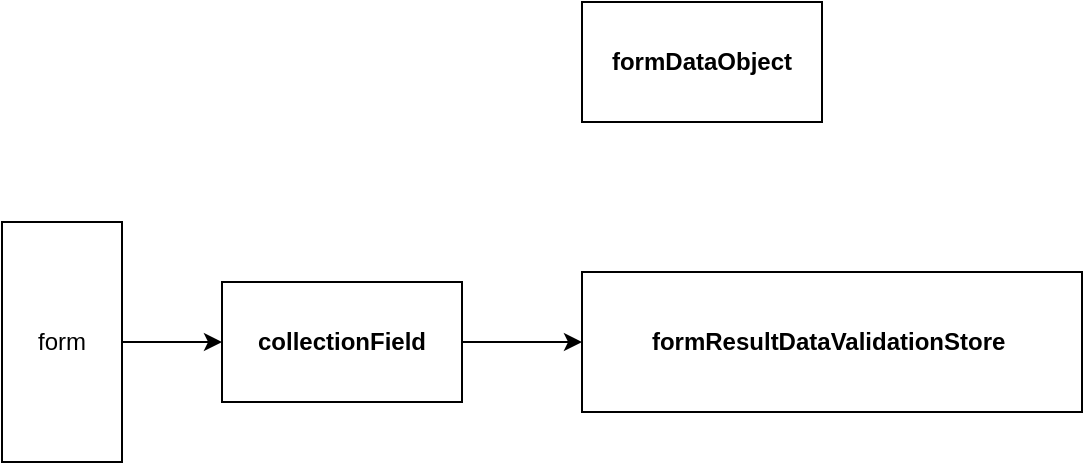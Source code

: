 <mxfile version="13.4.9" type="github">
  <diagram id="BXpFeH_4HJ0a-QyVuDeq" name="Page-1">
    <mxGraphModel dx="786" dy="442" grid="1" gridSize="10" guides="1" tooltips="1" connect="1" arrows="1" fold="1" page="1" pageScale="1" pageWidth="827" pageHeight="1169" math="0" shadow="0">
      <root>
        <mxCell id="0" />
        <mxCell id="1" parent="0" />
        <mxCell id="GS8Yu4cr4i0o6CAmO2xD-1" value="&lt;span style=&quot;font-weight: 600&quot;&gt;formResultDataValidationStore&amp;nbsp;&lt;/span&gt;" style="rounded=0;whiteSpace=wrap;html=1;" vertex="1" parent="1">
          <mxGeometry x="360" y="185" width="250" height="70" as="geometry" />
        </mxCell>
        <mxCell id="GS8Yu4cr4i0o6CAmO2xD-2" value="&lt;span style=&quot;font-weight: 600&quot;&gt;formDataObject&lt;/span&gt;" style="rounded=0;whiteSpace=wrap;html=1;" vertex="1" parent="1">
          <mxGeometry x="360" y="50" width="120" height="60" as="geometry" />
        </mxCell>
        <mxCell id="GS8Yu4cr4i0o6CAmO2xD-5" value="" style="edgeStyle=orthogonalEdgeStyle;rounded=0;orthogonalLoop=1;jettySize=auto;html=1;" edge="1" parent="1" source="GS8Yu4cr4i0o6CAmO2xD-3" target="GS8Yu4cr4i0o6CAmO2xD-4">
          <mxGeometry relative="1" as="geometry" />
        </mxCell>
        <mxCell id="GS8Yu4cr4i0o6CAmO2xD-3" value="form" style="rounded=0;whiteSpace=wrap;html=1;direction=south;" vertex="1" parent="1">
          <mxGeometry x="70" y="160" width="60" height="120" as="geometry" />
        </mxCell>
        <mxCell id="GS8Yu4cr4i0o6CAmO2xD-6" value="" style="edgeStyle=orthogonalEdgeStyle;rounded=0;orthogonalLoop=1;jettySize=auto;html=1;" edge="1" parent="1" source="GS8Yu4cr4i0o6CAmO2xD-4" target="GS8Yu4cr4i0o6CAmO2xD-1">
          <mxGeometry relative="1" as="geometry" />
        </mxCell>
        <mxCell id="GS8Yu4cr4i0o6CAmO2xD-4" value="&lt;span style=&quot;font-weight: 600&quot;&gt;collectionField&lt;/span&gt;" style="whiteSpace=wrap;html=1;rounded=0;" vertex="1" parent="1">
          <mxGeometry x="180" y="190" width="120" height="60" as="geometry" />
        </mxCell>
      </root>
    </mxGraphModel>
  </diagram>
</mxfile>
